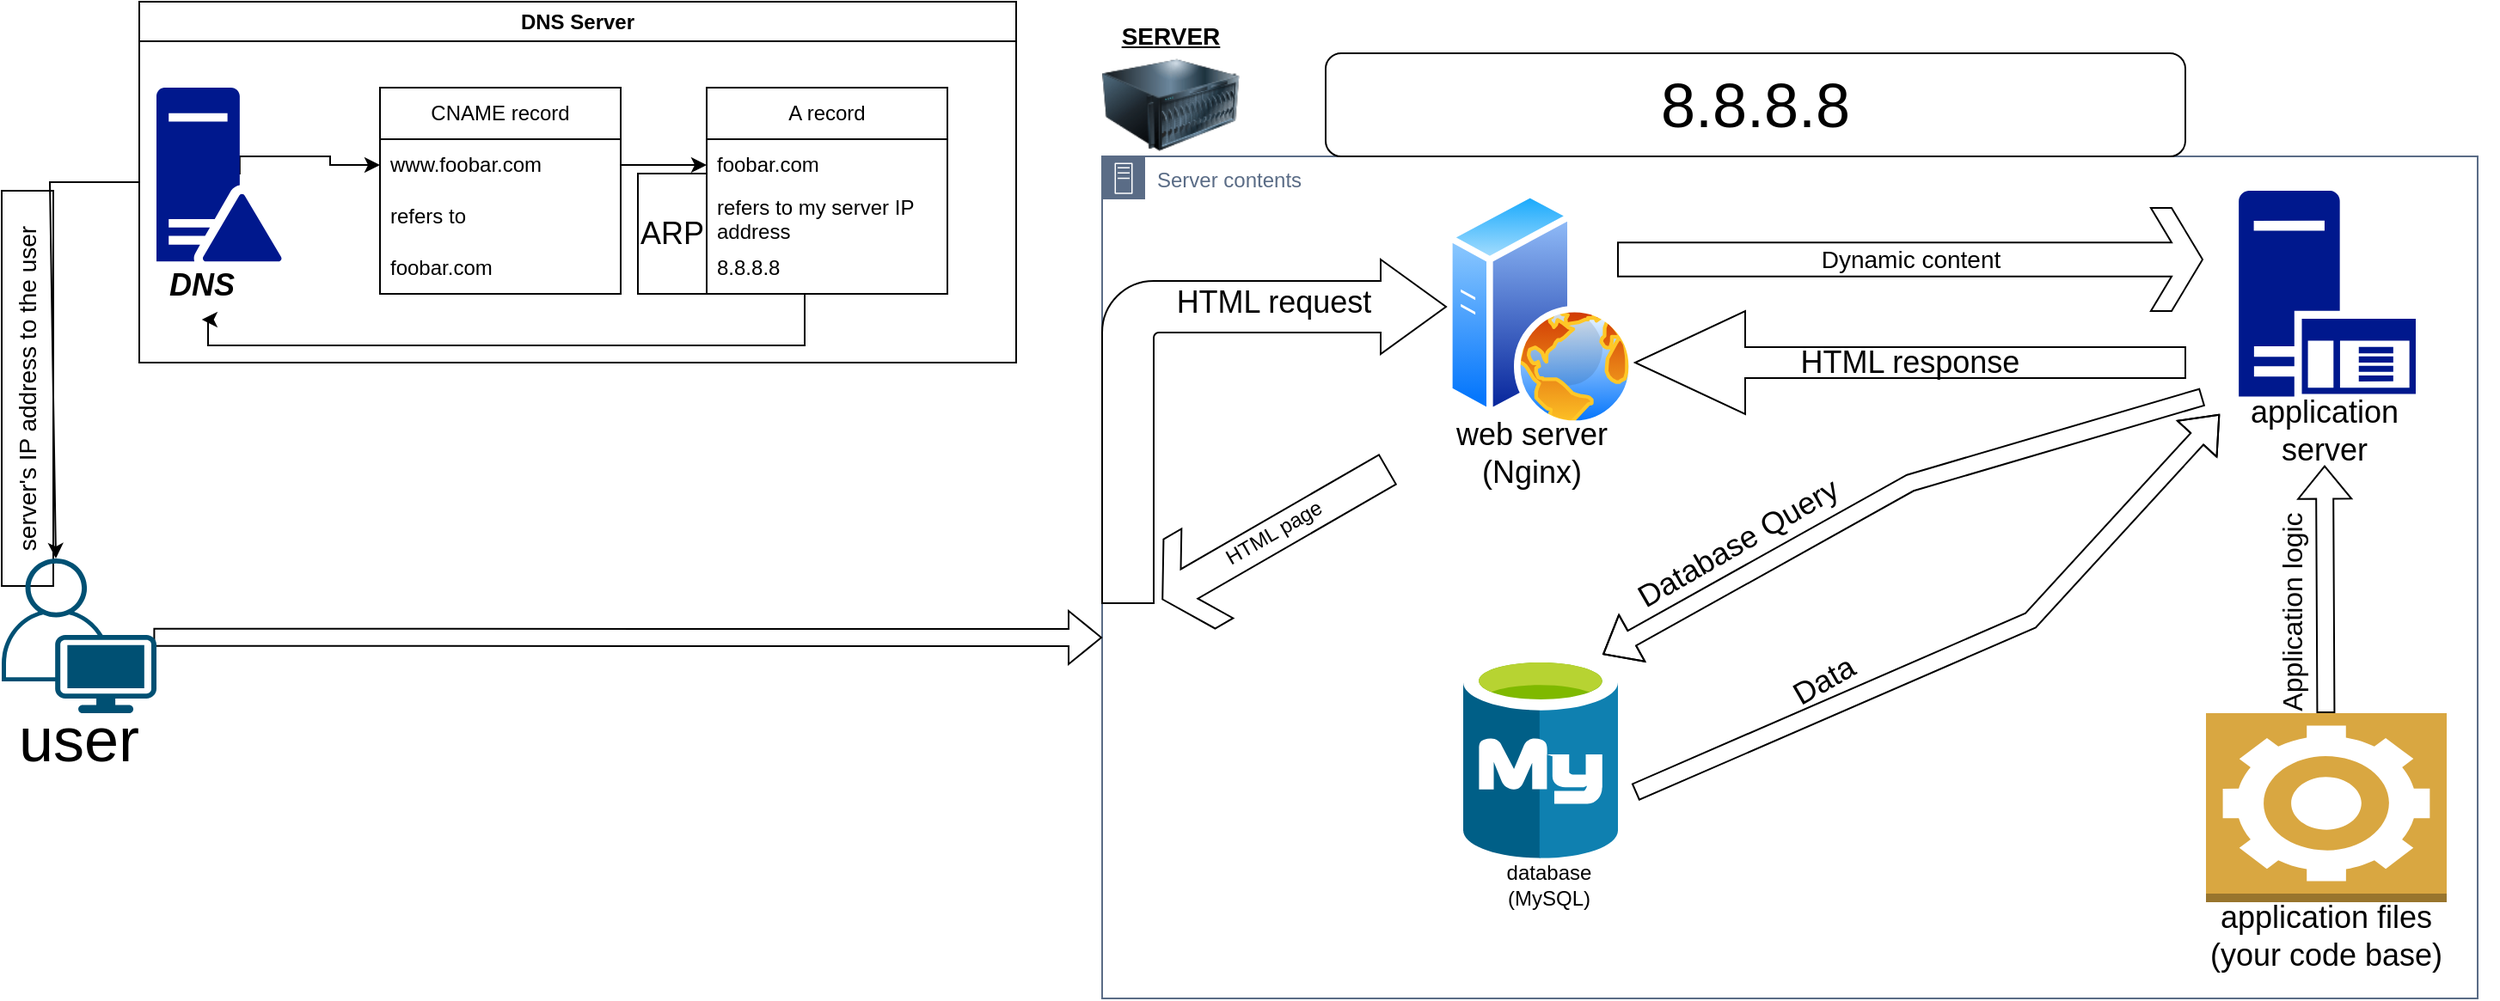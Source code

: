 <mxfile version="21.6.6" type="device">
  <diagram name="Page-1" id="6-JOaMcYmYwcZkKpE_aN">
    <mxGraphModel dx="2271" dy="1498" grid="1" gridSize="10" guides="1" tooltips="1" connect="1" arrows="1" fold="1" page="1" pageScale="1" pageWidth="1169" pageHeight="827" math="0" shadow="0">
      <root>
        <mxCell id="0" />
        <mxCell id="1" parent="0" />
        <mxCell id="MXst-7ZP1u3HBlRvQ03L-18" value="" style="group" vertex="1" connectable="0" parent="1">
          <mxGeometry x="150" width="800" height="580" as="geometry" />
        </mxCell>
        <mxCell id="MXst-7ZP1u3HBlRvQ03L-9" value="Server contents" style="points=[[0,0],[0.25,0],[0.5,0],[0.75,0],[1,0],[1,0.25],[1,0.5],[1,0.75],[1,1],[0.75,1],[0.5,1],[0.25,1],[0,1],[0,0.75],[0,0.5],[0,0.25]];outlineConnect=0;gradientColor=none;html=1;whiteSpace=wrap;fontSize=12;fontStyle=0;container=1;pointerEvents=0;collapsible=0;recursiveResize=0;shape=mxgraph.aws4.group;grIcon=mxgraph.aws4.group_on_premise;strokeColor=#5A6C86;fillColor=none;verticalAlign=top;align=left;spacingLeft=30;fontColor=#5A6C86;dashed=0;&#xa;hey;movable=0;resizable=0;rotatable=0;deletable=0;editable=0;locked=1;connectable=0;" vertex="1" parent="MXst-7ZP1u3HBlRvQ03L-18">
          <mxGeometry y="90" width="800" height="490" as="geometry" />
        </mxCell>
        <mxCell id="MXst-7ZP1u3HBlRvQ03L-17" value="" style="group;movable=0;resizable=0;rotatable=0;deletable=0;editable=0;locked=1;connectable=0;" vertex="1" connectable="0" parent="MXst-7ZP1u3HBlRvQ03L-18">
          <mxGeometry width="80" height="100" as="geometry" />
        </mxCell>
        <mxCell id="MXst-7ZP1u3HBlRvQ03L-14" value="" style="image;html=1;image=img/lib/clip_art/computers/Server_128x128.png;movable=1;resizable=1;rotatable=1;deletable=1;editable=1;locked=0;connectable=1;" vertex="1" parent="MXst-7ZP1u3HBlRvQ03L-17">
          <mxGeometry y="20" width="80" height="80" as="geometry" />
        </mxCell>
        <mxCell id="MXst-7ZP1u3HBlRvQ03L-15" value="&lt;b&gt;&lt;u&gt;&lt;font style=&quot;font-size: 14px;&quot;&gt;SERVER&lt;/font&gt;&lt;/u&gt;&lt;/b&gt;" style="text;strokeColor=none;align=center;fillColor=none;html=1;verticalAlign=middle;whiteSpace=wrap;rounded=0;movable=1;resizable=1;rotatable=1;deletable=1;editable=1;locked=0;connectable=1;" vertex="1" parent="MXst-7ZP1u3HBlRvQ03L-17">
          <mxGeometry width="80" height="40" as="geometry" />
        </mxCell>
        <mxCell id="MXst-7ZP1u3HBlRvQ03L-20" value="&lt;font style=&quot;font-size: 18px;&quot;&gt;application server&lt;/font&gt;" style="text;strokeColor=none;align=center;fillColor=none;html=1;verticalAlign=middle;whiteSpace=wrap;rounded=0;" vertex="1" parent="MXst-7ZP1u3HBlRvQ03L-18">
          <mxGeometry x="651" y="229.77" width="120" height="40" as="geometry" />
        </mxCell>
        <mxCell id="MXst-7ZP1u3HBlRvQ03L-19" value="" style="sketch=0;aspect=fixed;pointerEvents=1;shadow=0;dashed=0;html=1;strokeColor=none;labelPosition=center;verticalLabelPosition=bottom;verticalAlign=top;align=center;fillColor=#00188D;shape=mxgraph.mscae.enterprise.application_server" vertex="1" parent="MXst-7ZP1u3HBlRvQ03L-18">
          <mxGeometry x="661" y="110.0" width="103" height="119.77" as="geometry" />
        </mxCell>
        <mxCell id="MXst-7ZP1u3HBlRvQ03L-73" value="&lt;font style=&quot;font-size: 36px;&quot;&gt;8.8.8.8&lt;/font&gt;" style="rounded=1;whiteSpace=wrap;html=1;" vertex="1" parent="MXst-7ZP1u3HBlRvQ03L-18">
          <mxGeometry x="130" y="30" width="500" height="60" as="geometry" />
        </mxCell>
        <mxCell id="MXst-7ZP1u3HBlRvQ03L-79" value="" style="group;movable=1;resizable=1;rotatable=1;deletable=1;editable=1;locked=0;connectable=1;" vertex="1" connectable="0" parent="MXst-7ZP1u3HBlRvQ03L-18">
          <mxGeometry x="190" y="110" width="120" height="167.5" as="geometry" />
        </mxCell>
        <object label="" id="MXst-7ZP1u3HBlRvQ03L-80">
          <mxCell style="image;aspect=fixed;perimeter=ellipsePerimeter;html=1;align=center;shadow=0;dashed=0;spacingTop=3;image=img/lib/active_directory/web_server.svg;movable=1;resizable=1;rotatable=1;deletable=1;editable=1;locked=0;connectable=1;" vertex="1" parent="MXst-7ZP1u3HBlRvQ03L-79">
            <mxGeometry x="10" width="110" height="137.5" as="geometry" />
          </mxCell>
        </object>
        <mxCell id="MXst-7ZP1u3HBlRvQ03L-81" value="&lt;font style=&quot;font-size: 18px;&quot;&gt;web server (Nginx)&lt;/font&gt;" style="text;strokeColor=none;align=center;fillColor=none;html=1;verticalAlign=middle;whiteSpace=wrap;rounded=0;movable=1;resizable=1;rotatable=1;deletable=1;editable=1;locked=0;connectable=1;" vertex="1" parent="MXst-7ZP1u3HBlRvQ03L-79">
          <mxGeometry y="137.5" width="120" height="30" as="geometry" />
        </mxCell>
        <mxCell id="MXst-7ZP1u3HBlRvQ03L-87" value="" style="group" vertex="1" connectable="0" parent="MXst-7ZP1u3HBlRvQ03L-18">
          <mxGeometry y="150" width="200" height="200" as="geometry" />
        </mxCell>
        <mxCell id="MXst-7ZP1u3HBlRvQ03L-85" value="" style="html=1;shadow=0;dashed=0;align=center;verticalAlign=middle;shape=mxgraph.arrows2.bendArrow;dy=15;dx=38;notch=0;arrowHead=55;rounded=1;" vertex="1" parent="MXst-7ZP1u3HBlRvQ03L-87">
          <mxGeometry width="200" height="200" as="geometry" />
        </mxCell>
        <mxCell id="MXst-7ZP1u3HBlRvQ03L-86" value="&lt;font style=&quot;font-size: 18px;&quot;&gt;HTML request&lt;/font&gt;" style="text;strokeColor=none;align=center;fillColor=none;html=1;verticalAlign=middle;whiteSpace=wrap;rounded=0;" vertex="1" parent="MXst-7ZP1u3HBlRvQ03L-87">
          <mxGeometry x="25" y="10" width="150" height="30" as="geometry" />
        </mxCell>
        <mxCell id="MXst-7ZP1u3HBlRvQ03L-91" value="" style="html=1;shadow=0;dashed=0;align=center;verticalAlign=middle;shape=mxgraph.arrows2.sharpArrow;dy1=0.67;dx1=18;dx2=18;notch=0;rotation=-210;" vertex="1" parent="MXst-7ZP1u3HBlRvQ03L-87">
          <mxGeometry x="25.0" y="130" width="151.06" height="60" as="geometry" />
        </mxCell>
        <mxCell id="MXst-7ZP1u3HBlRvQ03L-93" value="&lt;font style=&quot;font-size: 14px;&quot;&gt;Dynamic content&lt;/font&gt;" style="html=1;shadow=0;dashed=0;align=center;verticalAlign=middle;shape=mxgraph.arrows2.sharpArrow;dy1=0.67;dx1=18;dx2=18;notch=0;" vertex="1" parent="MXst-7ZP1u3HBlRvQ03L-18">
          <mxGeometry x="300" y="120" width="340" height="60" as="geometry" />
        </mxCell>
        <mxCell id="MXst-7ZP1u3HBlRvQ03L-94" value="&lt;font style=&quot;font-size: 18px;&quot;&gt;HTML response&lt;/font&gt;" style="shape=singleArrow;direction=west;whiteSpace=wrap;html=1;" vertex="1" parent="MXst-7ZP1u3HBlRvQ03L-18">
          <mxGeometry x="310" y="180" width="320" height="60" as="geometry" />
        </mxCell>
        <mxCell id="MXst-7ZP1u3HBlRvQ03L-98" value="" style="group" vertex="1" connectable="0" parent="MXst-7ZP1u3HBlRvQ03L-18">
          <mxGeometry x="612" y="414" width="200" height="160" as="geometry" />
        </mxCell>
        <mxCell id="MXst-7ZP1u3HBlRvQ03L-95" value="" style="outlineConnect=0;dashed=0;verticalLabelPosition=bottom;verticalAlign=top;align=center;html=1;shape=mxgraph.aws3.worker;fillColor=#D9A741;gradientColor=none;" vertex="1" parent="MXst-7ZP1u3HBlRvQ03L-98">
          <mxGeometry x="30" width="140" height="110" as="geometry" />
        </mxCell>
        <mxCell id="MXst-7ZP1u3HBlRvQ03L-96" value="&lt;font style=&quot;font-size: 18px;&quot;&gt;application files &lt;br&gt;(your code base)&lt;/font&gt;" style="text;strokeColor=none;align=center;fillColor=none;html=1;verticalAlign=middle;whiteSpace=wrap;rounded=0;" vertex="1" parent="MXst-7ZP1u3HBlRvQ03L-98">
          <mxGeometry y="100" width="200" height="60" as="geometry" />
        </mxCell>
        <mxCell id="MXst-7ZP1u3HBlRvQ03L-99" value="" style="shape=flexArrow;endArrow=classic;html=1;rounded=0;entryX=0.5;entryY=1;entryDx=0;entryDy=0;" edge="1" parent="MXst-7ZP1u3HBlRvQ03L-18" source="MXst-7ZP1u3HBlRvQ03L-95" target="MXst-7ZP1u3HBlRvQ03L-20">
          <mxGeometry width="50" height="50" relative="1" as="geometry">
            <mxPoint x="70" y="280" as="sourcePoint" />
            <mxPoint x="120" y="230" as="targetPoint" />
          </mxGeometry>
        </mxCell>
        <mxCell id="MXst-7ZP1u3HBlRvQ03L-100" value="&lt;font style=&quot;font-size: 16px;&quot;&gt;Application logic&lt;/font&gt;" style="text;strokeColor=none;align=center;fillColor=none;html=1;verticalAlign=middle;whiteSpace=wrap;rounded=0;rotation=-90;" vertex="1" parent="MXst-7ZP1u3HBlRvQ03L-18">
          <mxGeometry x="612" y="340" width="160" height="30" as="geometry" />
        </mxCell>
        <mxCell id="MXst-7ZP1u3HBlRvQ03L-24" value="" style="group" vertex="1" connectable="0" parent="MXst-7ZP1u3HBlRvQ03L-18">
          <mxGeometry x="210" y="380" width="100" height="150" as="geometry" />
        </mxCell>
        <mxCell id="MXst-7ZP1u3HBlRvQ03L-22" value="" style="image;sketch=0;aspect=fixed;html=1;points=[];align=center;fontSize=12;image=img/lib/mscae/Azure_Database_for_MySQL_servers.svg;" vertex="1" parent="MXst-7ZP1u3HBlRvQ03L-24">
          <mxGeometry width="90" height="118.421" as="geometry" />
        </mxCell>
        <mxCell id="MXst-7ZP1u3HBlRvQ03L-23" value="database (MySQL)" style="text;strokeColor=none;align=center;fillColor=none;html=1;verticalAlign=middle;whiteSpace=wrap;rounded=0;" vertex="1" parent="MXst-7ZP1u3HBlRvQ03L-24">
          <mxGeometry y="118.421" width="100" height="31.579" as="geometry" />
        </mxCell>
        <mxCell id="MXst-7ZP1u3HBlRvQ03L-101" value="" style="shape=flexArrow;endArrow=classic;html=1;rounded=0;entryX=0.901;entryY=-0.001;entryDx=0;entryDy=0;entryPerimeter=0;" edge="1" parent="MXst-7ZP1u3HBlRvQ03L-18" target="MXst-7ZP1u3HBlRvQ03L-22">
          <mxGeometry width="50" height="50" relative="1" as="geometry">
            <mxPoint x="640" y="230" as="sourcePoint" />
            <mxPoint x="120" y="230" as="targetPoint" />
            <Array as="points">
              <mxPoint x="470" y="280" />
            </Array>
          </mxGeometry>
        </mxCell>
        <mxCell id="MXst-7ZP1u3HBlRvQ03L-103" value="&lt;font style=&quot;font-size: 18px;&quot;&gt;Database Query&lt;/font&gt;" style="text;strokeColor=none;align=center;fillColor=none;html=1;verticalAlign=middle;whiteSpace=wrap;rounded=0;rotation=-30;" vertex="1" parent="MXst-7ZP1u3HBlRvQ03L-18">
          <mxGeometry x="280" y="300" width="180" height="30" as="geometry" />
        </mxCell>
        <mxCell id="MXst-7ZP1u3HBlRvQ03L-105" value="&lt;font style=&quot;font-size: 18px;&quot;&gt;Data&lt;/font&gt;" style="text;strokeColor=none;align=center;fillColor=none;html=1;verticalAlign=middle;whiteSpace=wrap;rounded=0;rotation=-30;" vertex="1" parent="MXst-7ZP1u3HBlRvQ03L-18">
          <mxGeometry x="390" y="380" width="60" height="30" as="geometry" />
        </mxCell>
        <mxCell id="MXst-7ZP1u3HBlRvQ03L-59" value="&lt;font style=&quot;font-size: 14px;&quot;&gt;server&#39;s IP address to the user&lt;/font&gt;" style="rounded=0;whiteSpace=wrap;html=1;rotation=-90;" vertex="1" parent="1">
          <mxGeometry x="-590" y="210" width="230" height="30" as="geometry" />
        </mxCell>
        <mxCell id="MXst-7ZP1u3HBlRvQ03L-60" value="DNS Server" style="swimlane;whiteSpace=wrap;html=1;" vertex="1" parent="1">
          <mxGeometry x="-410" width="510" height="210" as="geometry" />
        </mxCell>
        <mxCell id="MXst-7ZP1u3HBlRvQ03L-65" style="edgeStyle=orthogonalEdgeStyle;rounded=0;orthogonalLoop=1;jettySize=auto;html=1;exitX=0.665;exitY=0.5;exitDx=0;exitDy=0;exitPerimeter=0;entryX=0;entryY=0.5;entryDx=0;entryDy=0;" edge="1" parent="MXst-7ZP1u3HBlRvQ03L-60" source="MXst-7ZP1u3HBlRvQ03L-30" target="MXst-7ZP1u3HBlRvQ03L-35">
          <mxGeometry relative="1" as="geometry">
            <Array as="points">
              <mxPoint x="58" y="90" />
              <mxPoint x="111" y="90" />
              <mxPoint x="111" y="95" />
            </Array>
          </mxGeometry>
        </mxCell>
        <mxCell id="MXst-7ZP1u3HBlRvQ03L-38" value="A record" style="swimlane;fontStyle=0;childLayout=stackLayout;horizontal=1;startSize=30;horizontalStack=0;resizeParent=1;resizeParentMax=0;resizeLast=0;collapsible=1;marginBottom=0;whiteSpace=wrap;html=1;" vertex="1" parent="MXst-7ZP1u3HBlRvQ03L-60">
          <mxGeometry x="330" y="50" width="140" height="120" as="geometry" />
        </mxCell>
        <mxCell id="MXst-7ZP1u3HBlRvQ03L-39" value="foobar.com" style="text;strokeColor=none;fillColor=none;align=left;verticalAlign=middle;spacingLeft=4;spacingRight=4;overflow=hidden;points=[[0,0.5],[1,0.5]];portConstraint=eastwest;rotatable=0;whiteSpace=wrap;html=1;" vertex="1" parent="MXst-7ZP1u3HBlRvQ03L-38">
          <mxGeometry y="30" width="140" height="30" as="geometry" />
        </mxCell>
        <mxCell id="MXst-7ZP1u3HBlRvQ03L-40" value="refers to my server IP address" style="text;strokeColor=none;fillColor=none;align=left;verticalAlign=middle;spacingLeft=4;spacingRight=4;overflow=hidden;points=[[0,0.5],[1,0.5]];portConstraint=eastwest;rotatable=0;whiteSpace=wrap;html=1;" vertex="1" parent="MXst-7ZP1u3HBlRvQ03L-38">
          <mxGeometry y="60" width="140" height="30" as="geometry" />
        </mxCell>
        <mxCell id="MXst-7ZP1u3HBlRvQ03L-41" value="8.8.8.8" style="text;strokeColor=none;fillColor=none;align=left;verticalAlign=middle;spacingLeft=4;spacingRight=4;overflow=hidden;points=[[0,0.5],[1,0.5]];portConstraint=eastwest;rotatable=0;whiteSpace=wrap;html=1;" vertex="1" parent="MXst-7ZP1u3HBlRvQ03L-38">
          <mxGeometry y="90" width="140" height="30" as="geometry" />
        </mxCell>
        <mxCell id="MXst-7ZP1u3HBlRvQ03L-34" value="CNAME record" style="swimlane;fontStyle=0;childLayout=stackLayout;horizontal=1;startSize=30;horizontalStack=0;resizeParent=1;resizeParentMax=0;resizeLast=0;collapsible=1;marginBottom=0;whiteSpace=wrap;html=1;" vertex="1" parent="MXst-7ZP1u3HBlRvQ03L-60">
          <mxGeometry x="140" y="50" width="140" height="120" as="geometry" />
        </mxCell>
        <mxCell id="MXst-7ZP1u3HBlRvQ03L-35" value="www.foobar.com&lt;br&gt;" style="text;strokeColor=none;fillColor=none;align=left;verticalAlign=middle;spacingLeft=4;spacingRight=4;overflow=hidden;points=[[0,0.5],[1,0.5]];portConstraint=eastwest;rotatable=0;whiteSpace=wrap;html=1;" vertex="1" parent="MXst-7ZP1u3HBlRvQ03L-34">
          <mxGeometry y="30" width="140" height="30" as="geometry" />
        </mxCell>
        <mxCell id="MXst-7ZP1u3HBlRvQ03L-36" value="refers to" style="text;strokeColor=none;fillColor=none;align=left;verticalAlign=middle;spacingLeft=4;spacingRight=4;overflow=hidden;points=[[0,0.5],[1,0.5]];portConstraint=eastwest;rotatable=0;whiteSpace=wrap;html=1;" vertex="1" parent="MXst-7ZP1u3HBlRvQ03L-34">
          <mxGeometry y="60" width="140" height="30" as="geometry" />
        </mxCell>
        <mxCell id="MXst-7ZP1u3HBlRvQ03L-37" value="foobar.com&lt;br&gt;" style="text;strokeColor=none;fillColor=none;align=left;verticalAlign=middle;spacingLeft=4;spacingRight=4;overflow=hidden;points=[[0,0.5],[1,0.5]];portConstraint=eastwest;rotatable=0;whiteSpace=wrap;html=1;" vertex="1" parent="MXst-7ZP1u3HBlRvQ03L-34">
          <mxGeometry y="90" width="140" height="30" as="geometry" />
        </mxCell>
        <mxCell id="MXst-7ZP1u3HBlRvQ03L-66" style="edgeStyle=orthogonalEdgeStyle;rounded=0;orthogonalLoop=1;jettySize=auto;html=1;exitX=1;exitY=0.5;exitDx=0;exitDy=0;entryX=0;entryY=0.5;entryDx=0;entryDy=0;" edge="1" parent="MXst-7ZP1u3HBlRvQ03L-60" source="MXst-7ZP1u3HBlRvQ03L-35" target="MXst-7ZP1u3HBlRvQ03L-39">
          <mxGeometry relative="1" as="geometry" />
        </mxCell>
        <mxCell id="MXst-7ZP1u3HBlRvQ03L-67" style="edgeStyle=orthogonalEdgeStyle;rounded=0;orthogonalLoop=1;jettySize=auto;html=1;entryX=0.5;entryY=1;entryDx=0;entryDy=0;" edge="1" parent="MXst-7ZP1u3HBlRvQ03L-60" target="MXst-7ZP1u3HBlRvQ03L-31">
          <mxGeometry relative="1" as="geometry">
            <mxPoint x="380" y="170" as="sourcePoint" />
            <mxPoint x="40.03" y="225.167" as="targetPoint" />
            <Array as="points">
              <mxPoint x="387" y="170" />
              <mxPoint x="387" y="200" />
              <mxPoint x="40" y="200" />
              <mxPoint x="40" y="185" />
            </Array>
          </mxGeometry>
        </mxCell>
        <mxCell id="MXst-7ZP1u3HBlRvQ03L-69" value="" style="group" vertex="1" connectable="0" parent="MXst-7ZP1u3HBlRvQ03L-60">
          <mxGeometry x="5" y="50" width="77.8" height="135" as="geometry" />
        </mxCell>
        <mxCell id="MXst-7ZP1u3HBlRvQ03L-30" value="" style="sketch=0;aspect=fixed;pointerEvents=1;shadow=0;dashed=0;html=1;strokeColor=none;labelPosition=center;verticalLabelPosition=bottom;verticalAlign=top;align=center;fillColor=#00188D;shape=mxgraph.mscae.enterprise.domain_controller" vertex="1" parent="MXst-7ZP1u3HBlRvQ03L-69">
          <mxGeometry x="5" width="72.8" height="101.11" as="geometry" />
        </mxCell>
        <mxCell id="MXst-7ZP1u3HBlRvQ03L-31" value="&lt;font style=&quot;font-size: 18px;&quot;&gt;&lt;b style=&quot;&quot;&gt;&lt;i style=&quot;&quot;&gt;DNS&lt;/i&gt;&lt;/b&gt;&lt;/font&gt;" style="text;strokeColor=none;align=center;fillColor=none;html=1;verticalAlign=middle;whiteSpace=wrap;rounded=0;" vertex="1" parent="MXst-7ZP1u3HBlRvQ03L-69">
          <mxGeometry y="95" width="62.8" height="40" as="geometry" />
        </mxCell>
        <mxCell id="MXst-7ZP1u3HBlRvQ03L-71" value="&lt;font style=&quot;font-size: 18px;&quot;&gt;ARP&lt;/font&gt;" style="rounded=0;whiteSpace=wrap;html=1;" vertex="1" parent="MXst-7ZP1u3HBlRvQ03L-60">
          <mxGeometry x="290" y="100" width="40" height="70" as="geometry" />
        </mxCell>
        <mxCell id="MXst-7ZP1u3HBlRvQ03L-70" value="" style="endArrow=classic;html=1;rounded=0;exitX=0;exitY=0.5;exitDx=0;exitDy=0;entryX=0.35;entryY=0;entryDx=0;entryDy=0;entryPerimeter=0;" edge="1" parent="1" source="MXst-7ZP1u3HBlRvQ03L-60" target="MXst-7ZP1u3HBlRvQ03L-27">
          <mxGeometry width="50" height="50" relative="1" as="geometry">
            <mxPoint x="220" y="290" as="sourcePoint" />
            <mxPoint x="270" y="240" as="targetPoint" />
            <Array as="points">
              <mxPoint x="-462" y="105" />
            </Array>
          </mxGeometry>
        </mxCell>
        <mxCell id="MXst-7ZP1u3HBlRvQ03L-75" value="" style="shape=flexArrow;endArrow=classic;html=1;rounded=0;exitX=0.98;exitY=0.51;exitDx=0;exitDy=0;exitPerimeter=0;" edge="1" parent="1" source="MXst-7ZP1u3HBlRvQ03L-27">
          <mxGeometry width="50" height="50" relative="1" as="geometry">
            <mxPoint x="-300" y="330" as="sourcePoint" />
            <mxPoint x="150" y="370" as="targetPoint" />
          </mxGeometry>
        </mxCell>
        <mxCell id="MXst-7ZP1u3HBlRvQ03L-82" value="" style="group;movable=0;resizable=0;rotatable=0;deletable=0;editable=0;locked=1;connectable=0;" vertex="1" connectable="0" parent="1">
          <mxGeometry x="190" y="140" width="120" height="167.5" as="geometry" />
        </mxCell>
        <mxCell id="MXst-7ZP1u3HBlRvQ03L-92" value="HTML page" style="text;strokeColor=none;align=center;fillColor=none;html=1;verticalAlign=middle;whiteSpace=wrap;rounded=0;rotation=-30;" vertex="1" parent="1">
          <mxGeometry x="190" y="294" width="120" height="30" as="geometry" />
        </mxCell>
        <mxCell id="MXst-7ZP1u3HBlRvQ03L-102" value="" style="shape=flexArrow;endArrow=classic;html=1;rounded=0;" edge="1" parent="1">
          <mxGeometry width="50" height="50" relative="1" as="geometry">
            <mxPoint x="460" y="460" as="sourcePoint" />
            <mxPoint x="800" y="240" as="targetPoint" />
            <Array as="points">
              <mxPoint x="690" y="360" />
            </Array>
          </mxGeometry>
        </mxCell>
        <mxCell id="MXst-7ZP1u3HBlRvQ03L-108" value="" style="group" vertex="1" connectable="0" parent="1">
          <mxGeometry x="-490" y="324" width="90" height="120" as="geometry" />
        </mxCell>
        <mxCell id="MXst-7ZP1u3HBlRvQ03L-27" value="" style="points=[[0.35,0,0],[0.98,0.51,0],[1,0.71,0],[0.67,1,0],[0,0.795,0],[0,0.65,0]];verticalLabelPosition=bottom;sketch=0;html=1;verticalAlign=top;aspect=fixed;align=center;pointerEvents=1;shape=mxgraph.cisco19.user;fillColor=#005073;strokeColor=none;" vertex="1" parent="MXst-7ZP1u3HBlRvQ03L-108">
          <mxGeometry width="90" height="90" as="geometry" />
        </mxCell>
        <mxCell id="MXst-7ZP1u3HBlRvQ03L-28" value="&lt;font style=&quot;font-size: 36px;&quot;&gt;&amp;nbsp;user&amp;nbsp;&lt;/font&gt;" style="text;strokeColor=none;align=center;fillColor=none;html=1;verticalAlign=middle;whiteSpace=wrap;rounded=0;" vertex="1" parent="MXst-7ZP1u3HBlRvQ03L-108">
          <mxGeometry x="15" y="90" width="60" height="30" as="geometry" />
        </mxCell>
      </root>
    </mxGraphModel>
  </diagram>
</mxfile>
